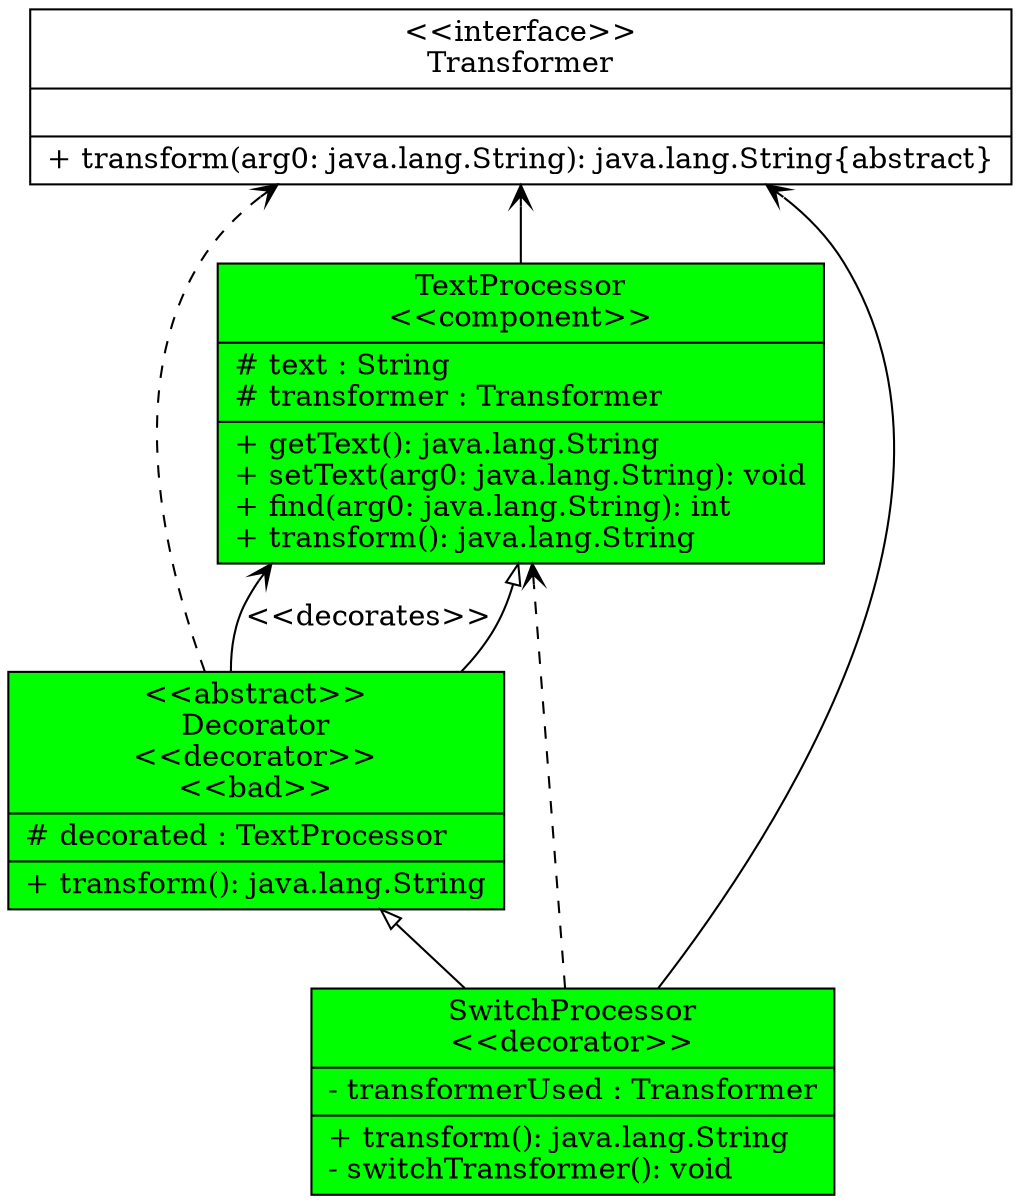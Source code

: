 digraph ILoveThisProject{
rankdir=BT;
Decorator [
 shape="record",
 color="null",
 style="filled",
 fillcolor="green"
 label="{\<\<abstract\>\>\n
Decorator\n\<\<decorator\>\>\n\<\<bad\>\>\n | # decorated : TextProcessor\l|+ transform(): java.lang.String\l
}" 
];
SwitchProcessor [
 shape="record",
 color="null",
 style="filled",
 fillcolor="green"
 label="{SwitchProcessor\n\<\<decorator\>\>\n | - transformerUsed : Transformer\l|+ transform(): java.lang.String\l
- switchTransformer(): void\l
}" 
];
TextProcessor [
 shape="record",
 color="null",
 style="filled",
 fillcolor="green"
 label="{TextProcessor\n\<\<component\>\>\n | # text : String\l# transformer : Transformer\l|+ getText(): java.lang.String\l
+ setText(arg0: java.lang.String): void\l
+ find(arg0: java.lang.String): int\l
+ transform(): java.lang.String\l
}" 
];
Transformer [
 shape="record",
 color="null",
 style="filled",
 fillcolor="white"
 label="{\<\<interface\>\>\n
Transformer | |+ transform(arg0: java.lang.String): java.lang.String\{abstract\}\l
}" 
];
Decorator -> TextProcessor [arrowhead="vee", style="solid", label = "\<\<decorates\>\>", taillabel = "", color = ""];

Decorator -> Transformer [arrowhead="vee", style="dashed", taillabel = "", color = ""];

Decorator -> TextProcessor [arrowhead="onormal", style="solid", taillabel = "", color = ""];

SwitchProcessor -> Transformer [arrowhead="vee", style="solid", taillabel = "", color = ""];

SwitchProcessor -> TextProcessor [arrowhead="vee", style="dashed", taillabel = "", color = ""];

SwitchProcessor -> Decorator [arrowhead="onormal", style="solid", taillabel = "", color = ""];

TextProcessor -> Transformer [arrowhead="vee", style="solid", taillabel = "", color = ""];

}